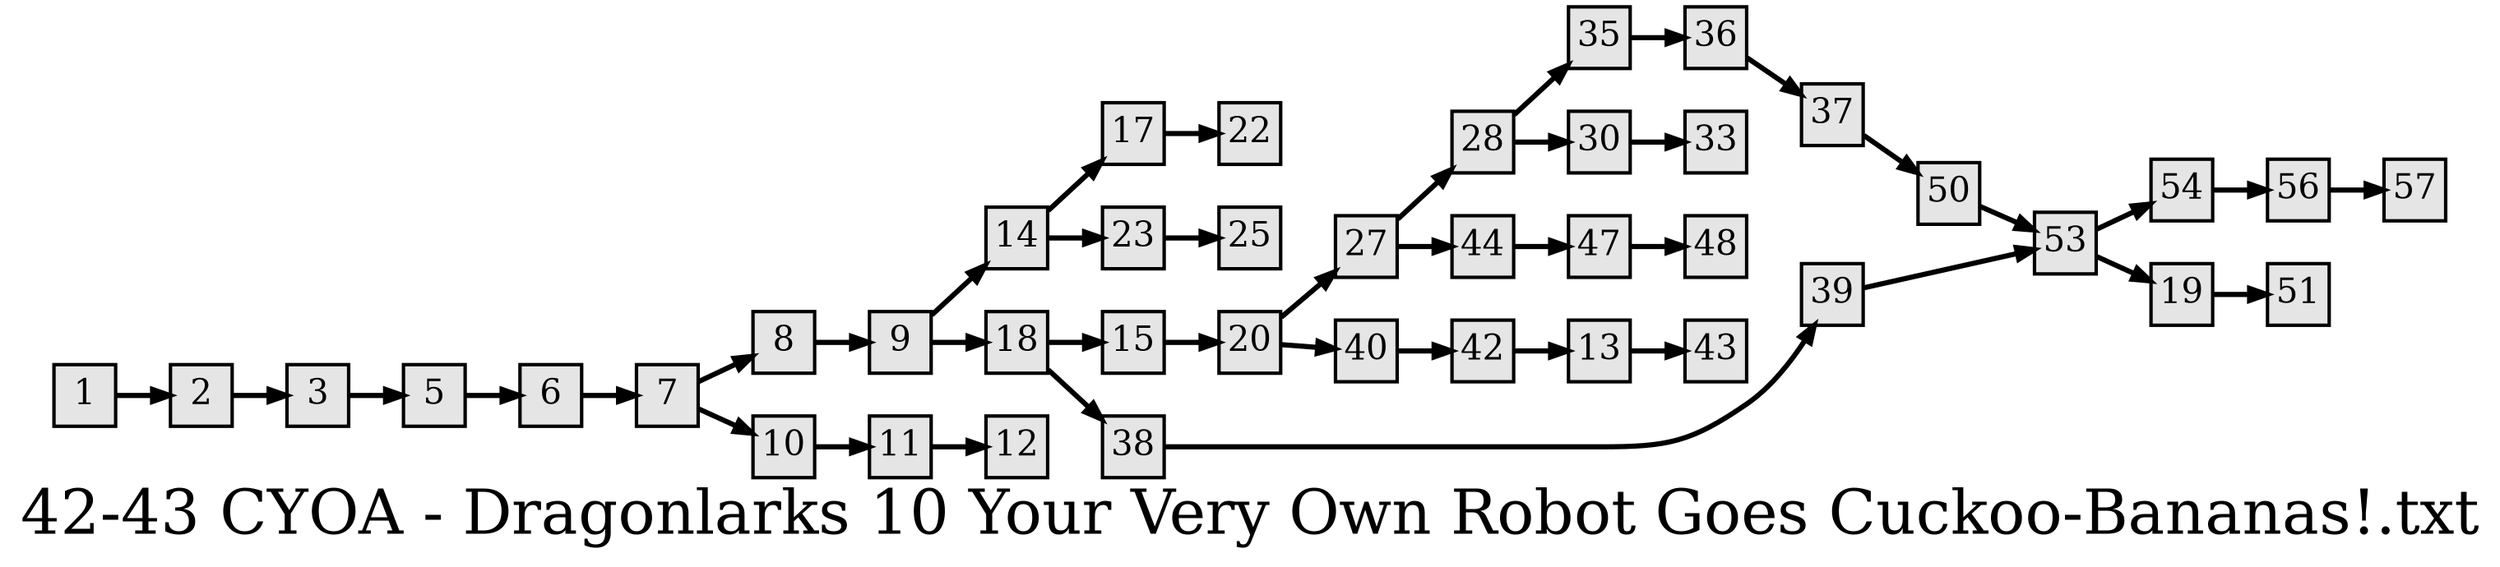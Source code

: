 digraph g{
  graph [ label="42-43 CYOA - Dragonlarks 10 Your Very Own Robot Goes Cuckoo-Bananas!.txt" rankdir=LR, ordering=out, fontsize=36, nodesep="0.35", ranksep="0.45"];
  node  [shape=rect, penwidth=2, fontsize=20, style=filled, fillcolor=grey90, margin="0,0", labelfloat=true, regular=true, fixedsize=true];
  edge  [labelfloat=true, penwidth=3, fontsize=12];
  1 -> 2;
  2 -> 3;
  3 -> 5;
  5 -> 6;
  6 -> 7;
  7 -> 8;
  7 -> 10;
  8 -> 9;
  9 -> 14;
  9 -> 18;
  10 -> 11;
  11 -> 12;
  13 -> 43;
  14 -> 17;
  14 -> 23;
  15 -> 20;
  17 -> 22;
  18 -> 15;
  18 -> 38;
  19 -> 51;
  20 -> 27;
  20 -> 40;
  23 -> 25;
  27 -> 28;
  27 -> 44;
  28 -> 35;
  28 -> 30;
  30 -> 33;
  35 -> 36;
  36 -> 37;
  37 -> 50;
  
  38 -> 39;
  39 -> 53;
  40 -> 42;
  42 -> 13;
  44 -> 47;
  47 -> 48;
  50 -> 53;
  53 -> 54;
  53 -> 19;
  54 -> 56;
  56 -> 57;
}

